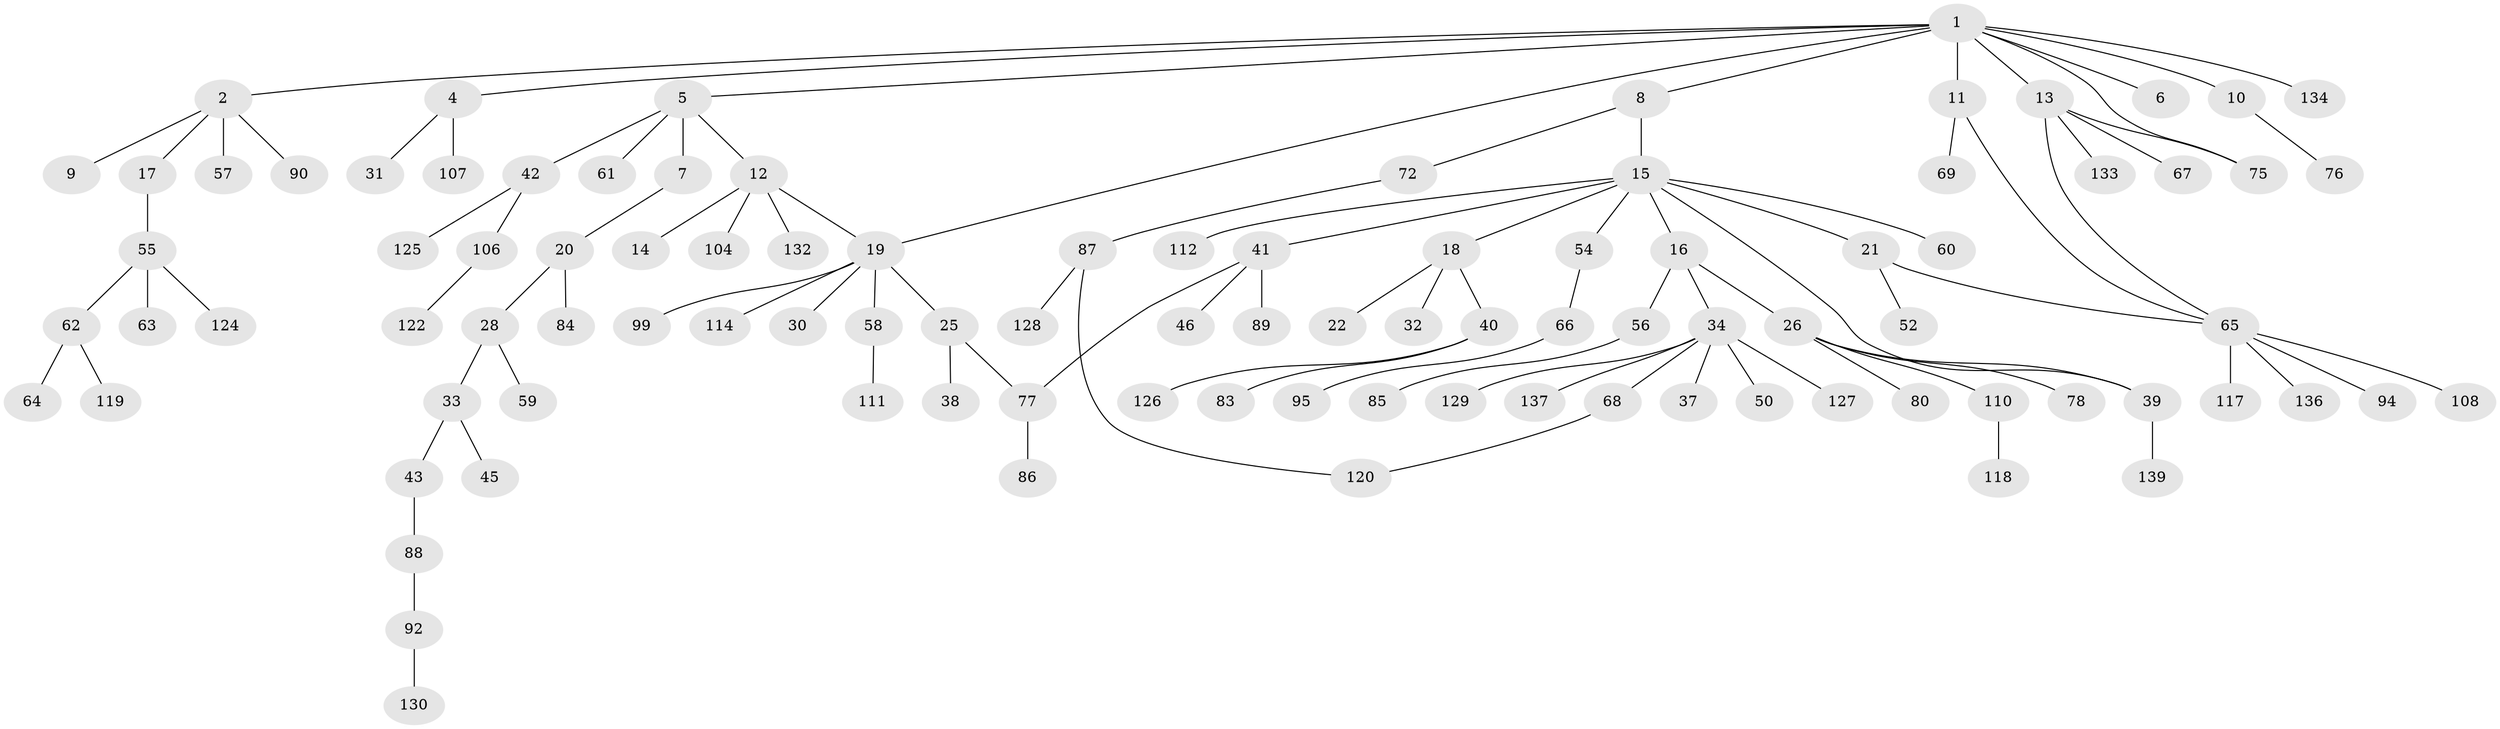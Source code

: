// original degree distribution, {6: 0.03546099290780142, 7: 0.014184397163120567, 4: 0.07092198581560284, 1: 0.48226950354609927, 2: 0.28368794326241137, 5: 0.028368794326241134, 9: 0.0070921985815602835, 3: 0.07801418439716312}
// Generated by graph-tools (version 1.1) at 2025/10/02/27/25 16:10:55]
// undirected, 100 vertices, 106 edges
graph export_dot {
graph [start="1"]
  node [color=gray90,style=filled];
  1 [super="+3"];
  2 [super="+135"];
  4 [super="+98"];
  5 [super="+73"];
  6;
  7;
  8 [super="+71"];
  9;
  10 [super="+29"];
  11 [super="+35"];
  12;
  13 [super="+24"];
  14;
  15 [super="+27"];
  16 [super="+51"];
  17;
  18;
  19 [super="+23"];
  20 [super="+36"];
  21;
  22 [super="+49"];
  25;
  26 [super="+47"];
  28;
  30;
  31 [super="+96"];
  32;
  33 [super="+53"];
  34 [super="+48"];
  37;
  38 [super="+93"];
  39 [super="+116"];
  40 [super="+141"];
  41 [super="+44"];
  42;
  43 [super="+70"];
  45;
  46;
  50;
  52 [super="+138"];
  54 [super="+140"];
  55 [super="+101"];
  56;
  57 [super="+82"];
  58 [super="+97"];
  59 [super="+113"];
  60 [super="+91"];
  61;
  62 [super="+79"];
  63;
  64;
  65 [super="+74"];
  66;
  67;
  68;
  69;
  72;
  75 [super="+81"];
  76;
  77 [super="+105"];
  78;
  80;
  83 [super="+121"];
  84;
  85;
  86;
  87 [super="+115"];
  88 [super="+103"];
  89;
  90;
  92 [super="+102"];
  94 [super="+109"];
  95;
  99 [super="+100"];
  104;
  106;
  107;
  108;
  110;
  111;
  112;
  114;
  117;
  118 [super="+123"];
  119;
  120;
  122;
  124;
  125;
  126;
  127;
  128 [super="+131"];
  129;
  130;
  132;
  133;
  134;
  136;
  137;
  139;
  1 -- 2;
  1 -- 11;
  1 -- 13;
  1 -- 75;
  1 -- 134;
  1 -- 19;
  1 -- 4;
  1 -- 5;
  1 -- 6;
  1 -- 8;
  1 -- 10;
  2 -- 9;
  2 -- 17;
  2 -- 57;
  2 -- 90;
  4 -- 31;
  4 -- 107;
  5 -- 7;
  5 -- 12;
  5 -- 42;
  5 -- 61;
  7 -- 20;
  8 -- 15;
  8 -- 72;
  10 -- 76;
  11 -- 65;
  11 -- 69;
  12 -- 14;
  12 -- 104;
  12 -- 132;
  12 -- 19;
  13 -- 65;
  13 -- 67;
  13 -- 133;
  13 -- 75;
  15 -- 16;
  15 -- 18;
  15 -- 21;
  15 -- 41;
  15 -- 54;
  15 -- 60;
  15 -- 112;
  15 -- 39;
  16 -- 26;
  16 -- 34;
  16 -- 56;
  17 -- 55;
  18 -- 22;
  18 -- 32;
  18 -- 40;
  19 -- 25;
  19 -- 30;
  19 -- 114;
  19 -- 99;
  19 -- 58;
  20 -- 28;
  20 -- 84;
  21 -- 52;
  21 -- 65;
  25 -- 38;
  25 -- 77;
  26 -- 39;
  26 -- 78;
  26 -- 80;
  26 -- 110;
  28 -- 33;
  28 -- 59;
  33 -- 43;
  33 -- 45;
  34 -- 37;
  34 -- 50;
  34 -- 127;
  34 -- 129;
  34 -- 137;
  34 -- 68;
  39 -- 139;
  40 -- 83;
  40 -- 126;
  41 -- 77;
  41 -- 89;
  41 -- 46;
  42 -- 106;
  42 -- 125;
  43 -- 88;
  54 -- 66;
  55 -- 62;
  55 -- 63;
  55 -- 124;
  56 -- 85;
  58 -- 111;
  62 -- 64;
  62 -- 119;
  65 -- 108;
  65 -- 117;
  65 -- 136;
  65 -- 94;
  66 -- 95;
  68 -- 120;
  72 -- 87;
  77 -- 86;
  87 -- 128;
  87 -- 120;
  88 -- 92;
  92 -- 130;
  106 -- 122;
  110 -- 118;
}
